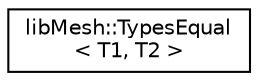 digraph "类继承关系图"
{
 // INTERACTIVE_SVG=YES
  edge [fontname="Helvetica",fontsize="10",labelfontname="Helvetica",labelfontsize="10"];
  node [fontname="Helvetica",fontsize="10",shape=record];
  rankdir="LR";
  Node1 [label="libMesh::TypesEqual\l\< T1, T2 \>",height=0.2,width=0.4,color="black", fillcolor="white", style="filled",URL="$structlibMesh_1_1TypesEqual.html"];
}
